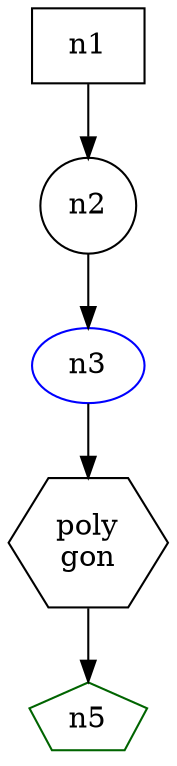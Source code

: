 digraph {
	n1 [shape=box]
	n2 [shape=circle]
		
	n3 [shape=oval color=blue]
	n5 [shape=polygon sides=5 color=darkgreen]
	n4 [shape=polygon sides=6 label="poly\ngon"]
	
	n1 -> n2
	n2 -> n3
	n3 -> n4
	n4 -> n5
	
	 
}